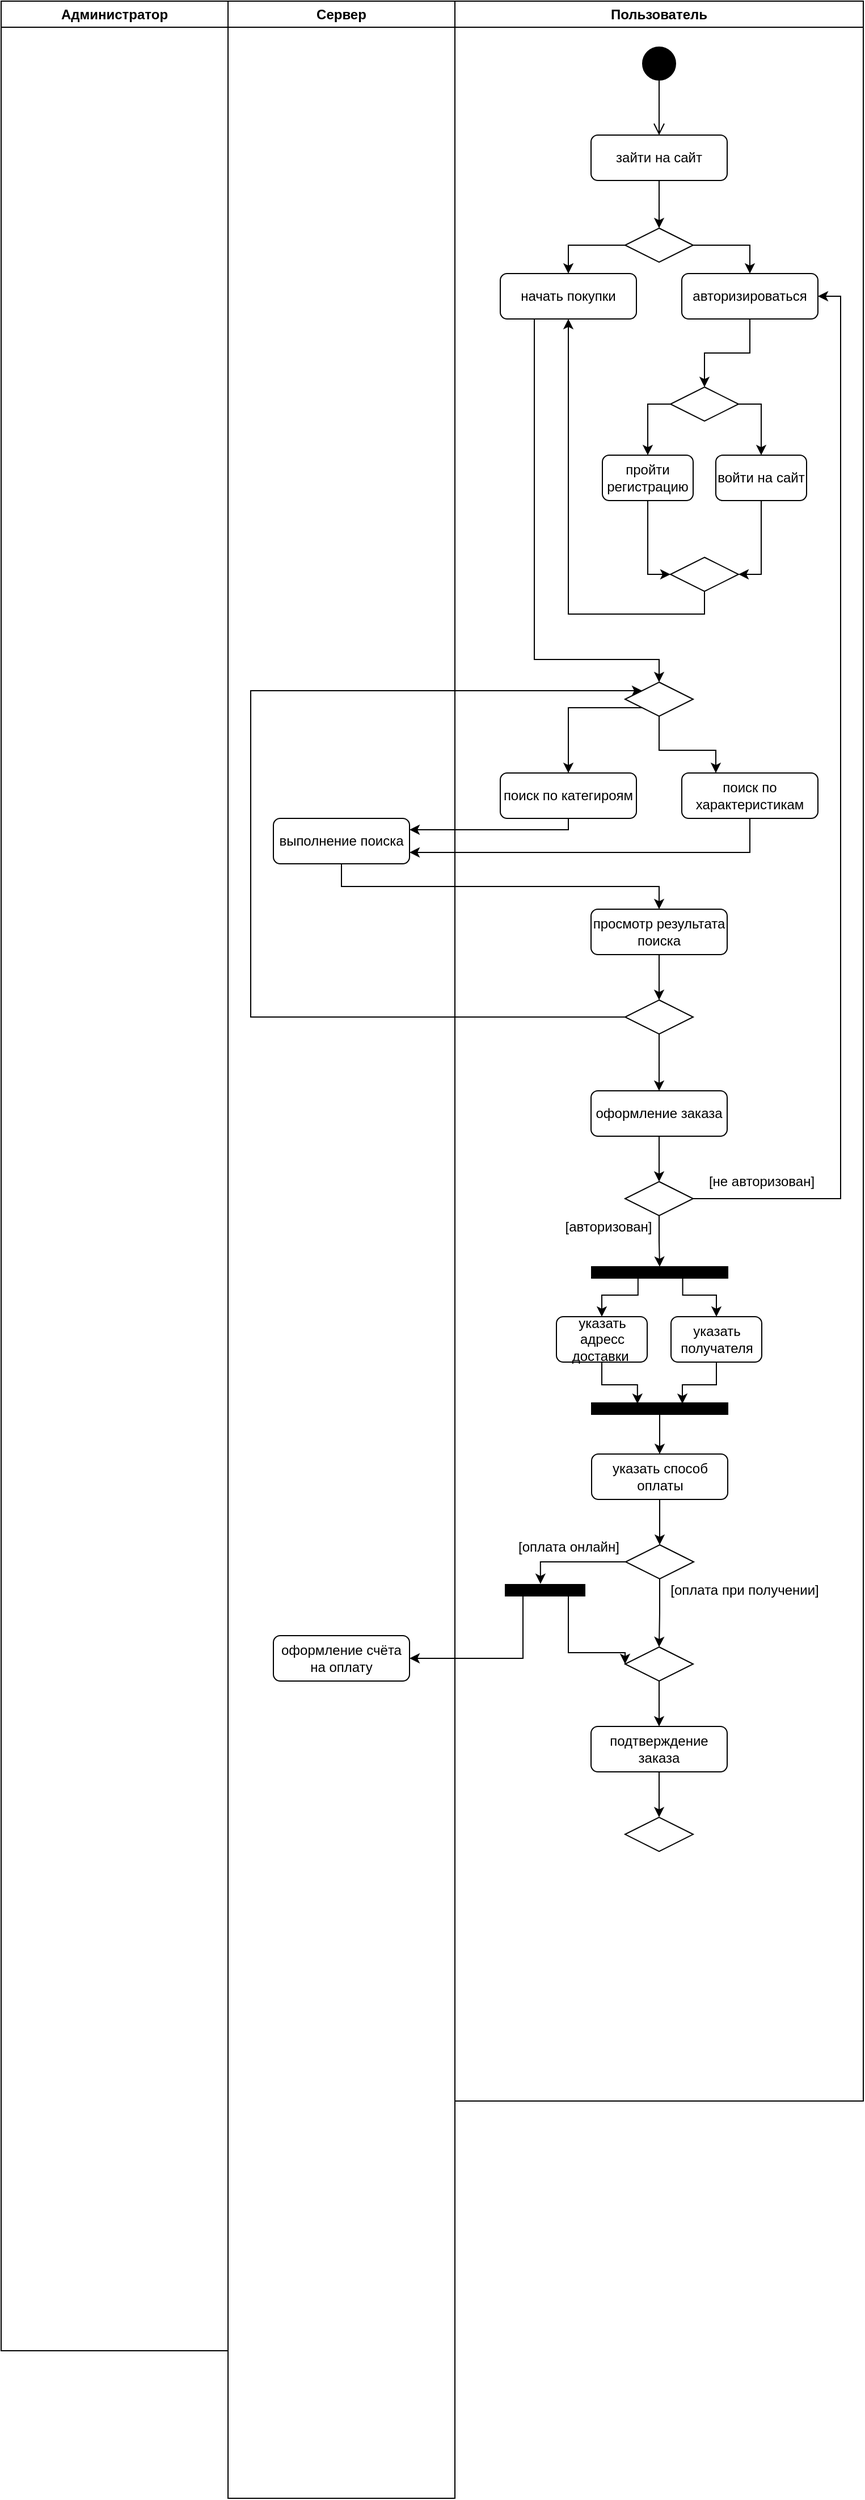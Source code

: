 <mxfile version="12.9.6" type="github">
  <diagram name="Page-1" id="e7e014a7-5840-1c2e-5031-d8a46d1fe8dd">
    <mxGraphModel dx="1708" dy="498" grid="1" gridSize="10" guides="1" tooltips="1" connect="1" arrows="1" fold="1" page="1" pageScale="1" pageWidth="1169" pageHeight="826" background="#ffffff" math="0" shadow="0">
      <root>
        <mxCell id="0" />
        <mxCell id="1" parent="0" />
        <mxCell id="2" value="Пользователь" style="swimlane;whiteSpace=wrap" parent="1" vertex="1">
          <mxGeometry x="40" y="120" width="360" height="1850" as="geometry" />
        </mxCell>
        <mxCell id="5" value="" style="ellipse;shape=startState;fillColor=#000000;strokeColor=#000000;strokeWidth=8;" parent="2" vertex="1">
          <mxGeometry x="165" y="40" width="30" height="30" as="geometry" />
        </mxCell>
        <mxCell id="6" value="" style="edgeStyle=elbowEdgeStyle;elbow=horizontal;verticalAlign=bottom;endArrow=open;endSize=8;strokeColor=#000000;endFill=1;rounded=0;exitX=0.5;exitY=1;exitDx=0;exitDy=0;entryX=0.5;entryY=0;entryDx=0;entryDy=0;" parent="2" source="5" target="7" edge="1">
          <mxGeometry x="180" y="48" as="geometry">
            <mxPoint x="195" y="118" as="targetPoint" />
          </mxGeometry>
        </mxCell>
        <mxCell id="7" value="зайти на сайт" style="rounded=1;whiteSpace=wrap;html=1;fontFamily=Helvetica;fontSize=12;fontColor=#000000;align=center;strokeColor=#000000;fillColor=#ffffff;" parent="2" vertex="1">
          <mxGeometry x="120" y="118" width="120" height="40" as="geometry" />
        </mxCell>
        <mxCell id="OqD31-0FcYBVBra8Ghr_-73" value="" style="edgeStyle=orthogonalEdgeStyle;rounded=0;orthogonalLoop=1;jettySize=auto;html=1;strokeColor=#000000;entryX=0.5;entryY=0;entryDx=0;entryDy=0;exitX=1;exitY=0.5;exitDx=0;exitDy=0;" edge="1" parent="2" source="OqD31-0FcYBVBra8Ghr_-70" target="OqD31-0FcYBVBra8Ghr_-76">
          <mxGeometry relative="1" as="geometry">
            <mxPoint x="290.0" y="215.0" as="targetPoint" />
            <Array as="points">
              <mxPoint x="260" y="215" />
            </Array>
          </mxGeometry>
        </mxCell>
        <mxCell id="OqD31-0FcYBVBra8Ghr_-75" value="" style="edgeStyle=orthogonalEdgeStyle;rounded=0;orthogonalLoop=1;jettySize=auto;html=1;strokeColor=#000000;entryX=0.5;entryY=0;entryDx=0;entryDy=0;exitX=0;exitY=0.5;exitDx=0;exitDy=0;" edge="1" parent="2" source="OqD31-0FcYBVBra8Ghr_-70" target="OqD31-0FcYBVBra8Ghr_-77">
          <mxGeometry relative="1" as="geometry">
            <mxPoint x="70" y="215.0" as="targetPoint" />
            <Array as="points">
              <mxPoint x="100" y="215" />
            </Array>
          </mxGeometry>
        </mxCell>
        <mxCell id="OqD31-0FcYBVBra8Ghr_-70" value="" style="rhombus;whiteSpace=wrap;html=1;strokeColor=#000000;strokeWidth=1;fillColor=#FFFFFF;" vertex="1" parent="2">
          <mxGeometry x="150" y="200" width="60" height="30" as="geometry" />
        </mxCell>
        <mxCell id="OqD31-0FcYBVBra8Ghr_-71" value="" style="edgeStyle=orthogonalEdgeStyle;rounded=0;orthogonalLoop=1;jettySize=auto;html=1;strokeColor=#000000;" edge="1" parent="2" source="7" target="OqD31-0FcYBVBra8Ghr_-70">
          <mxGeometry relative="1" as="geometry">
            <mxPoint x="220.0" y="278" as="sourcePoint" />
            <mxPoint x="220.0" y="320.0" as="targetPoint" />
          </mxGeometry>
        </mxCell>
        <mxCell id="OqD31-0FcYBVBra8Ghr_-79" value="" style="edgeStyle=orthogonalEdgeStyle;rounded=0;orthogonalLoop=1;jettySize=auto;html=1;strokeColor=#000000;exitX=0.5;exitY=1;exitDx=0;exitDy=0;entryX=0.5;entryY=0;entryDx=0;entryDy=0;" edge="1" parent="2" source="OqD31-0FcYBVBra8Ghr_-76" target="OqD31-0FcYBVBra8Ghr_-89">
          <mxGeometry relative="1" as="geometry" />
        </mxCell>
        <mxCell id="OqD31-0FcYBVBra8Ghr_-76" value="авторизироваться" style="rounded=1;whiteSpace=wrap;html=1;fontFamily=Helvetica;fontSize=12;fontColor=#000000;align=center;strokeColor=#000000;fillColor=#ffffff;" vertex="1" parent="2">
          <mxGeometry x="200" y="240" width="120" height="40" as="geometry" />
        </mxCell>
        <mxCell id="OqD31-0FcYBVBra8Ghr_-88" style="edgeStyle=orthogonalEdgeStyle;rounded=0;orthogonalLoop=1;jettySize=auto;html=1;exitX=0.5;exitY=1;exitDx=0;exitDy=0;entryX=0;entryY=0.5;entryDx=0;entryDy=0;strokeColor=#000000;" edge="1" parent="2" source="OqD31-0FcYBVBra8Ghr_-80" target="OqD31-0FcYBVBra8Ghr_-95">
          <mxGeometry relative="1" as="geometry">
            <mxPoint x="230.0" y="485" as="targetPoint" />
          </mxGeometry>
        </mxCell>
        <mxCell id="OqD31-0FcYBVBra8Ghr_-80" value="пройти&lt;br&gt;регистрацию" style="rounded=1;whiteSpace=wrap;html=1;fontFamily=Helvetica;fontSize=12;fontColor=#000000;align=center;strokeColor=#000000;fillColor=#ffffff;" vertex="1" parent="2">
          <mxGeometry x="130" y="400" width="80" height="40" as="geometry" />
        </mxCell>
        <mxCell id="OqD31-0FcYBVBra8Ghr_-92" style="edgeStyle=orthogonalEdgeStyle;rounded=0;orthogonalLoop=1;jettySize=auto;html=1;exitX=0.5;exitY=1;exitDx=0;exitDy=0;entryX=1;entryY=0.5;entryDx=0;entryDy=0;strokeColor=#000000;" edge="1" parent="2" source="OqD31-0FcYBVBra8Ghr_-78" target="OqD31-0FcYBVBra8Ghr_-95">
          <mxGeometry relative="1" as="geometry">
            <mxPoint x="280.28" y="485" as="targetPoint" />
          </mxGeometry>
        </mxCell>
        <mxCell id="OqD31-0FcYBVBra8Ghr_-78" value="войти на сайт" style="rounded=1;whiteSpace=wrap;html=1;fontFamily=Helvetica;fontSize=12;fontColor=#000000;align=center;strokeColor=#000000;fillColor=#ffffff;" vertex="1" parent="2">
          <mxGeometry x="230" y="400" width="80" height="40" as="geometry" />
        </mxCell>
        <mxCell id="OqD31-0FcYBVBra8Ghr_-85" value="" style="edgeStyle=orthogonalEdgeStyle;rounded=0;orthogonalLoop=1;jettySize=auto;html=1;strokeColor=#000000;entryX=0.5;entryY=1;entryDx=0;entryDy=0;exitX=0.5;exitY=1;exitDx=0;exitDy=0;" edge="1" parent="2" source="OqD31-0FcYBVBra8Ghr_-95" target="OqD31-0FcYBVBra8Ghr_-77">
          <mxGeometry relative="1" as="geometry">
            <mxPoint x="170" y="500" as="sourcePoint" />
            <mxPoint x="260.0" y="560" as="targetPoint" />
            <Array as="points">
              <mxPoint x="220" y="540" />
              <mxPoint x="100" y="540" />
            </Array>
          </mxGeometry>
        </mxCell>
        <mxCell id="OqD31-0FcYBVBra8Ghr_-77" value="начать покупки" style="rounded=1;whiteSpace=wrap;html=1;fontFamily=Helvetica;fontSize=12;fontColor=#000000;align=center;strokeColor=#000000;fillColor=#ffffff;" vertex="1" parent="2">
          <mxGeometry x="40" y="240" width="120" height="40" as="geometry" />
        </mxCell>
        <mxCell id="OqD31-0FcYBVBra8Ghr_-90" style="edgeStyle=orthogonalEdgeStyle;rounded=0;orthogonalLoop=1;jettySize=auto;html=1;exitX=1;exitY=0.5;exitDx=0;exitDy=0;entryX=0.5;entryY=0;entryDx=0;entryDy=0;strokeColor=#000000;" edge="1" parent="2" source="OqD31-0FcYBVBra8Ghr_-89" target="OqD31-0FcYBVBra8Ghr_-78">
          <mxGeometry relative="1" as="geometry" />
        </mxCell>
        <mxCell id="OqD31-0FcYBVBra8Ghr_-91" style="edgeStyle=orthogonalEdgeStyle;rounded=0;orthogonalLoop=1;jettySize=auto;html=1;exitX=0;exitY=0.5;exitDx=0;exitDy=0;entryX=0.5;entryY=0;entryDx=0;entryDy=0;strokeColor=#000000;" edge="1" parent="2" source="OqD31-0FcYBVBra8Ghr_-89" target="OqD31-0FcYBVBra8Ghr_-80">
          <mxGeometry relative="1" as="geometry">
            <Array as="points">
              <mxPoint x="170" y="355" />
            </Array>
          </mxGeometry>
        </mxCell>
        <mxCell id="OqD31-0FcYBVBra8Ghr_-89" value="" style="rhombus;whiteSpace=wrap;html=1;strokeColor=#000000;strokeWidth=1;fillColor=#FFFFFF;" vertex="1" parent="2">
          <mxGeometry x="190" y="340" width="60" height="30" as="geometry" />
        </mxCell>
        <mxCell id="OqD31-0FcYBVBra8Ghr_-98" style="edgeStyle=orthogonalEdgeStyle;rounded=0;orthogonalLoop=1;jettySize=auto;html=1;exitX=0.5;exitY=1;exitDx=0;exitDy=0;entryX=0.25;entryY=0;entryDx=0;entryDy=0;strokeColor=#000000;" edge="1" parent="2" source="OqD31-0FcYBVBra8Ghr_-94" target="OqD31-0FcYBVBra8Ghr_-97">
          <mxGeometry relative="1" as="geometry">
            <Array as="points">
              <mxPoint x="180" y="660" />
              <mxPoint x="230" y="660" />
            </Array>
          </mxGeometry>
        </mxCell>
        <mxCell id="OqD31-0FcYBVBra8Ghr_-99" style="edgeStyle=orthogonalEdgeStyle;rounded=0;orthogonalLoop=1;jettySize=auto;html=1;exitX=0;exitY=1;exitDx=0;exitDy=0;entryX=0.5;entryY=0;entryDx=0;entryDy=0;strokeColor=#000000;" edge="1" parent="2" source="OqD31-0FcYBVBra8Ghr_-94" target="OqD31-0FcYBVBra8Ghr_-96">
          <mxGeometry relative="1" as="geometry">
            <Array as="points">
              <mxPoint x="100" y="623" />
            </Array>
          </mxGeometry>
        </mxCell>
        <mxCell id="OqD31-0FcYBVBra8Ghr_-94" value="" style="rhombus;whiteSpace=wrap;html=1;strokeColor=#000000;strokeWidth=1;fillColor=#FFFFFF;" vertex="1" parent="2">
          <mxGeometry x="150" y="600" width="60" height="30" as="geometry" />
        </mxCell>
        <mxCell id="OqD31-0FcYBVBra8Ghr_-95" value="" style="rhombus;whiteSpace=wrap;html=1;strokeColor=#000000;strokeWidth=1;fillColor=#FFFFFF;" vertex="1" parent="2">
          <mxGeometry x="190" y="490" width="60" height="30" as="geometry" />
        </mxCell>
        <mxCell id="OqD31-0FcYBVBra8Ghr_-96" value="поиск по категироям" style="rounded=1;whiteSpace=wrap;html=1;fontFamily=Helvetica;fontSize=12;fontColor=#000000;align=center;strokeColor=#000000;fillColor=#ffffff;" vertex="1" parent="2">
          <mxGeometry x="40" y="680" width="120" height="40" as="geometry" />
        </mxCell>
        <mxCell id="OqD31-0FcYBVBra8Ghr_-97" value="поиск по&lt;br&gt;характеристикам" style="rounded=1;whiteSpace=wrap;html=1;fontFamily=Helvetica;fontSize=12;fontColor=#000000;align=center;strokeColor=#000000;fillColor=#ffffff;" vertex="1" parent="2">
          <mxGeometry x="200" y="680" width="120" height="40" as="geometry" />
        </mxCell>
        <mxCell id="OqD31-0FcYBVBra8Ghr_-93" style="edgeStyle=orthogonalEdgeStyle;rounded=0;orthogonalLoop=1;jettySize=auto;html=1;exitX=0.25;exitY=1;exitDx=0;exitDy=0;strokeColor=#000000;entryX=0.5;entryY=0;entryDx=0;entryDy=0;" edge="1" parent="2" source="OqD31-0FcYBVBra8Ghr_-77" target="OqD31-0FcYBVBra8Ghr_-94">
          <mxGeometry relative="1" as="geometry">
            <mxPoint x="70" y="560" as="targetPoint" />
            <Array as="points">
              <mxPoint x="70" y="580" />
              <mxPoint x="180" y="580" />
            </Array>
          </mxGeometry>
        </mxCell>
        <mxCell id="OqD31-0FcYBVBra8Ghr_-119" value="" style="edgeStyle=orthogonalEdgeStyle;rounded=0;orthogonalLoop=1;jettySize=auto;html=1;strokeColor=#000000;entryX=0.5;entryY=0;entryDx=0;entryDy=0;" edge="1" parent="2" source="OqD31-0FcYBVBra8Ghr_-117" target="OqD31-0FcYBVBra8Ghr_-120">
          <mxGeometry relative="1" as="geometry">
            <mxPoint x="180" y="880" as="targetPoint" />
          </mxGeometry>
        </mxCell>
        <mxCell id="OqD31-0FcYBVBra8Ghr_-117" value="просмотр результата поиска" style="rounded=1;whiteSpace=wrap;html=1;fontFamily=Helvetica;fontSize=12;fontColor=#000000;align=center;strokeColor=#000000;fillColor=#ffffff;" vertex="1" parent="2">
          <mxGeometry x="120" y="800" width="120" height="40" as="geometry" />
        </mxCell>
        <mxCell id="OqD31-0FcYBVBra8Ghr_-127" style="edgeStyle=orthogonalEdgeStyle;rounded=0;orthogonalLoop=1;jettySize=auto;html=1;exitX=0;exitY=0.5;exitDx=0;exitDy=0;entryX=0;entryY=0;entryDx=0;entryDy=0;strokeColor=#000000;" edge="1" parent="2" source="OqD31-0FcYBVBra8Ghr_-120" target="OqD31-0FcYBVBra8Ghr_-94">
          <mxGeometry relative="1" as="geometry">
            <Array as="points">
              <mxPoint x="-180" y="895" />
              <mxPoint x="-180" y="608" />
            </Array>
          </mxGeometry>
        </mxCell>
        <mxCell id="OqD31-0FcYBVBra8Ghr_-120" value="" style="rhombus;whiteSpace=wrap;html=1;strokeColor=#000000;strokeWidth=1;fillColor=#FFFFFF;" vertex="1" parent="2">
          <mxGeometry x="150" y="880" width="60" height="30" as="geometry" />
        </mxCell>
        <mxCell id="OqD31-0FcYBVBra8Ghr_-129" value="" style="edgeStyle=orthogonalEdgeStyle;rounded=0;orthogonalLoop=1;jettySize=auto;html=1;strokeColor=#000000;exitX=0.5;exitY=1;exitDx=0;exitDy=0;" edge="1" parent="2" source="OqD31-0FcYBVBra8Ghr_-146" target="OqD31-0FcYBVBra8Ghr_-130">
          <mxGeometry relative="1" as="geometry">
            <mxPoint x="180.5" y="1080" as="sourcePoint" />
            <mxPoint x="180" y="1020" as="targetPoint" />
            <Array as="points" />
          </mxGeometry>
        </mxCell>
        <mxCell id="OqD31-0FcYBVBra8Ghr_-145" style="edgeStyle=orthogonalEdgeStyle;rounded=0;orthogonalLoop=1;jettySize=auto;html=1;exitX=0.5;exitY=1;exitDx=0;exitDy=0;entryX=0.5;entryY=0;entryDx=0;entryDy=0;strokeColor=#000000;" edge="1" parent="2" source="OqD31-0FcYBVBra8Ghr_-125" target="OqD31-0FcYBVBra8Ghr_-146">
          <mxGeometry relative="1" as="geometry">
            <mxPoint x="180.5" y="1040" as="targetPoint" />
          </mxGeometry>
        </mxCell>
        <mxCell id="OqD31-0FcYBVBra8Ghr_-125" value="оформление заказа" style="rounded=1;whiteSpace=wrap;html=1;fontFamily=Helvetica;fontSize=12;fontColor=#000000;align=center;strokeColor=#000000;fillColor=#ffffff;" vertex="1" parent="2">
          <mxGeometry x="120" y="960" width="120" height="40" as="geometry" />
        </mxCell>
        <mxCell id="OqD31-0FcYBVBra8Ghr_-126" value="" style="edgeStyle=orthogonalEdgeStyle;rounded=0;orthogonalLoop=1;jettySize=auto;html=1;strokeColor=#000000;" edge="1" parent="2" source="OqD31-0FcYBVBra8Ghr_-120" target="OqD31-0FcYBVBra8Ghr_-125">
          <mxGeometry relative="1" as="geometry">
            <mxPoint x="220" y="1030" as="sourcePoint" />
            <mxPoint x="220" y="1110" as="targetPoint" />
          </mxGeometry>
        </mxCell>
        <mxCell id="OqD31-0FcYBVBra8Ghr_-130" value="" style="html=1;points=[];perimeter=orthogonalPerimeter;strokeColor=#000000;strokeWidth=1;fillColor=#000000;rotation=90;" vertex="1" parent="2">
          <mxGeometry x="175.5" y="1060" width="10" height="120" as="geometry" />
        </mxCell>
        <mxCell id="OqD31-0FcYBVBra8Ghr_-140" style="edgeStyle=orthogonalEdgeStyle;rounded=0;orthogonalLoop=1;jettySize=auto;html=1;strokeColor=#000000;entryX=0.5;entryY=0;entryDx=0;entryDy=0;" edge="1" parent="2" source="OqD31-0FcYBVBra8Ghr_-136" target="OqD31-0FcYBVBra8Ghr_-131">
          <mxGeometry relative="1" as="geometry" />
        </mxCell>
        <mxCell id="OqD31-0FcYBVBra8Ghr_-131" value="указать способ оплаты" style="rounded=1;whiteSpace=wrap;html=1;fontFamily=Helvetica;fontSize=12;fontColor=#000000;align=center;strokeColor=#000000;fillColor=#ffffff;" vertex="1" parent="2">
          <mxGeometry x="120.5" y="1280" width="120" height="40" as="geometry" />
        </mxCell>
        <mxCell id="OqD31-0FcYBVBra8Ghr_-137" style="edgeStyle=orthogonalEdgeStyle;rounded=0;orthogonalLoop=1;jettySize=auto;html=1;exitX=0.5;exitY=1;exitDx=0;exitDy=0;entryX=0.08;entryY=0.663;entryDx=0;entryDy=0;entryPerimeter=0;strokeColor=#000000;" edge="1" parent="2" source="OqD31-0FcYBVBra8Ghr_-132" target="OqD31-0FcYBVBra8Ghr_-136">
          <mxGeometry relative="1" as="geometry" />
        </mxCell>
        <mxCell id="OqD31-0FcYBVBra8Ghr_-132" value="указать адресс доставки&amp;nbsp;" style="rounded=1;whiteSpace=wrap;html=1;fontFamily=Helvetica;fontSize=12;fontColor=#000000;align=center;strokeColor=#000000;fillColor=#ffffff;" vertex="1" parent="2">
          <mxGeometry x="89.5" y="1159" width="80" height="40" as="geometry" />
        </mxCell>
        <mxCell id="OqD31-0FcYBVBra8Ghr_-138" style="edgeStyle=orthogonalEdgeStyle;rounded=0;orthogonalLoop=1;jettySize=auto;html=1;exitX=0.5;exitY=1;exitDx=0;exitDy=0;strokeColor=#000000;entryX=0.08;entryY=0.333;entryDx=0;entryDy=0;entryPerimeter=0;" edge="1" parent="2" source="OqD31-0FcYBVBra8Ghr_-133" target="OqD31-0FcYBVBra8Ghr_-136">
          <mxGeometry relative="1" as="geometry">
            <mxPoint x="200.5" y="1230" as="targetPoint" />
          </mxGeometry>
        </mxCell>
        <mxCell id="OqD31-0FcYBVBra8Ghr_-133" value="указать получателя" style="rounded=1;whiteSpace=wrap;html=1;fontFamily=Helvetica;fontSize=12;fontColor=#000000;align=center;strokeColor=#000000;fillColor=#ffffff;" vertex="1" parent="2">
          <mxGeometry x="190.5" y="1159" width="80" height="40" as="geometry" />
        </mxCell>
        <mxCell id="OqD31-0FcYBVBra8Ghr_-134" style="edgeStyle=orthogonalEdgeStyle;rounded=0;orthogonalLoop=1;jettySize=auto;html=1;exitX=0.838;exitY=0.659;exitDx=0;exitDy=0;strokeColor=#000000;entryX=0.5;entryY=0;entryDx=0;entryDy=0;exitPerimeter=0;" edge="1" parent="2" source="OqD31-0FcYBVBra8Ghr_-130" target="OqD31-0FcYBVBra8Ghr_-132">
          <mxGeometry relative="1" as="geometry">
            <mxPoint x="160.5" y="1135" as="sourcePoint" />
            <Array as="points">
              <mxPoint x="161.5" y="1140" />
              <mxPoint x="129.5" y="1140" />
            </Array>
          </mxGeometry>
        </mxCell>
        <mxCell id="OqD31-0FcYBVBra8Ghr_-135" style="edgeStyle=orthogonalEdgeStyle;rounded=0;orthogonalLoop=1;jettySize=auto;html=1;exitX=0.941;exitY=0.331;exitDx=0;exitDy=0;strokeColor=#000000;entryX=0.5;entryY=0;entryDx=0;entryDy=0;exitPerimeter=0;" edge="1" parent="2" source="OqD31-0FcYBVBra8Ghr_-130" target="OqD31-0FcYBVBra8Ghr_-133">
          <mxGeometry relative="1" as="geometry">
            <mxPoint x="200.5" y="1140" as="sourcePoint" />
            <Array as="points">
              <mxPoint x="200.5" y="1140" />
              <mxPoint x="230.5" y="1140" />
            </Array>
          </mxGeometry>
        </mxCell>
        <mxCell id="OqD31-0FcYBVBra8Ghr_-136" value="" style="html=1;points=[];perimeter=orthogonalPerimeter;strokeColor=#000000;strokeWidth=1;fillColor=#000000;rotation=90;" vertex="1" parent="2">
          <mxGeometry x="175.5" y="1180" width="10" height="120" as="geometry" />
        </mxCell>
        <mxCell id="OqD31-0FcYBVBra8Ghr_-146" value="" style="rhombus;whiteSpace=wrap;html=1;strokeColor=#000000;strokeWidth=1;fillColor=#FFFFFF;" vertex="1" parent="2">
          <mxGeometry x="150" y="1040" width="60" height="30" as="geometry" />
        </mxCell>
        <mxCell id="OqD31-0FcYBVBra8Ghr_-147" style="edgeStyle=orthogonalEdgeStyle;rounded=0;orthogonalLoop=1;jettySize=auto;html=1;exitX=1;exitY=0.5;exitDx=0;exitDy=0;strokeColor=#000000;entryX=1;entryY=0.5;entryDx=0;entryDy=0;" edge="1" parent="2" source="OqD31-0FcYBVBra8Ghr_-146" target="OqD31-0FcYBVBra8Ghr_-76">
          <mxGeometry relative="1" as="geometry">
            <mxPoint x="340" y="258.286" as="targetPoint" />
          </mxGeometry>
        </mxCell>
        <mxCell id="OqD31-0FcYBVBra8Ghr_-148" value="[не авторизован]" style="text;html=1;align=center;verticalAlign=middle;resizable=0;points=[];autosize=1;" vertex="1" parent="2">
          <mxGeometry x="215" y="1030" width="110" height="20" as="geometry" />
        </mxCell>
        <mxCell id="OqD31-0FcYBVBra8Ghr_-149" value="[авторизован]" style="text;html=1;align=center;verticalAlign=middle;resizable=0;points=[];autosize=1;" vertex="1" parent="2">
          <mxGeometry x="89.5" y="1070" width="90" height="20" as="geometry" />
        </mxCell>
        <mxCell id="OqD31-0FcYBVBra8Ghr_-156" value="[оплата онлайн]" style="text;html=1;align=center;verticalAlign=middle;resizable=0;points=[];autosize=1;" vertex="1" parent="2">
          <mxGeometry x="50" y="1352" width="100" height="20" as="geometry" />
        </mxCell>
        <mxCell id="OqD31-0FcYBVBra8Ghr_-157" value="[оплата при получении]" style="text;html=1;align=center;verticalAlign=middle;resizable=0;points=[];autosize=1;" vertex="1" parent="2">
          <mxGeometry x="179.5" y="1390" width="150" height="20" as="geometry" />
        </mxCell>
        <mxCell id="OqD31-0FcYBVBra8Ghr_-167" value="" style="edgeStyle=orthogonalEdgeStyle;rounded=0;orthogonalLoop=1;jettySize=auto;html=1;strokeColor=#000000;entryX=0;entryY=0.5;entryDx=0;entryDy=0;" edge="1" parent="2" source="OqD31-0FcYBVBra8Ghr_-158" target="OqD31-0FcYBVBra8Ghr_-168">
          <mxGeometry relative="1" as="geometry">
            <mxPoint x="79.5" y="1545" as="targetPoint" />
            <Array as="points">
              <mxPoint x="100" y="1400" />
              <mxPoint x="100" y="1455" />
            </Array>
          </mxGeometry>
        </mxCell>
        <mxCell id="OqD31-0FcYBVBra8Ghr_-158" value="" style="html=1;points=[];perimeter=orthogonalPerimeter;strokeColor=#000000;strokeWidth=1;fillColor=#000000;rotation=90;" vertex="1" parent="2">
          <mxGeometry x="74.5" y="1365" width="10" height="70" as="geometry" />
        </mxCell>
        <mxCell id="OqD31-0FcYBVBra8Ghr_-165" value="подтверждение заказа" style="rounded=1;whiteSpace=wrap;html=1;fontFamily=Helvetica;fontSize=12;fontColor=#000000;align=center;strokeColor=#000000;fillColor=#ffffff;" vertex="1" parent="2">
          <mxGeometry x="120" y="1520" width="120" height="40" as="geometry" />
        </mxCell>
        <mxCell id="OqD31-0FcYBVBra8Ghr_-169" style="edgeStyle=orthogonalEdgeStyle;rounded=0;orthogonalLoop=1;jettySize=auto;html=1;exitX=0.5;exitY=1;exitDx=0;exitDy=0;entryX=0.5;entryY=0;entryDx=0;entryDy=0;strokeColor=#000000;" edge="1" parent="2" source="OqD31-0FcYBVBra8Ghr_-168" target="OqD31-0FcYBVBra8Ghr_-165">
          <mxGeometry relative="1" as="geometry" />
        </mxCell>
        <mxCell id="OqD31-0FcYBVBra8Ghr_-168" value="" style="rhombus;whiteSpace=wrap;html=1;strokeColor=#000000;strokeWidth=1;fillColor=#FFFFFF;" vertex="1" parent="2">
          <mxGeometry x="150" y="1450" width="60" height="30" as="geometry" />
        </mxCell>
        <mxCell id="OqD31-0FcYBVBra8Ghr_-170" value="" style="rhombus;whiteSpace=wrap;html=1;strokeColor=#000000;strokeWidth=1;fillColor=#FFFFFF;" vertex="1" parent="2">
          <mxGeometry x="150" y="1600.01" width="60" height="30" as="geometry" />
        </mxCell>
        <mxCell id="OqD31-0FcYBVBra8Ghr_-171" value="" style="edgeStyle=orthogonalEdgeStyle;rounded=0;orthogonalLoop=1;jettySize=auto;html=1;strokeColor=#000000;entryX=0.5;entryY=0;entryDx=0;entryDy=0;exitX=0.5;exitY=1;exitDx=0;exitDy=0;" edge="1" parent="2" target="OqD31-0FcYBVBra8Ghr_-170" source="OqD31-0FcYBVBra8Ghr_-165">
          <mxGeometry relative="1" as="geometry">
            <mxPoint x="180.983" y="1550.001" as="sourcePoint" />
            <mxPoint x="181" y="1630.01" as="targetPoint" />
          </mxGeometry>
        </mxCell>
        <mxCell id="3" value="Сервер" style="swimlane;whiteSpace=wrap" parent="1" vertex="1">
          <mxGeometry x="-160" y="120" width="200" height="2200" as="geometry" />
        </mxCell>
        <mxCell id="OqD31-0FcYBVBra8Ghr_-113" value="выполнение поиска" style="rounded=1;whiteSpace=wrap;html=1;fontFamily=Helvetica;fontSize=12;fontColor=#000000;align=center;strokeColor=#000000;fillColor=#ffffff;" vertex="1" parent="3">
          <mxGeometry x="40" y="720" width="120" height="40" as="geometry" />
        </mxCell>
        <mxCell id="OqD31-0FcYBVBra8Ghr_-163" value="оформление счёта на оплату" style="rounded=1;whiteSpace=wrap;html=1;fontFamily=Helvetica;fontSize=12;fontColor=#000000;align=center;strokeColor=#000000;fillColor=#ffffff;" vertex="1" parent="3">
          <mxGeometry x="40" y="1440" width="120" height="40" as="geometry" />
        </mxCell>
        <mxCell id="4" value="Администратор" style="swimlane;whiteSpace=wrap" parent="1" vertex="1">
          <mxGeometry x="-360" y="120" width="200" height="2070" as="geometry" />
        </mxCell>
        <mxCell id="OqD31-0FcYBVBra8Ghr_-114" style="edgeStyle=orthogonalEdgeStyle;rounded=0;orthogonalLoop=1;jettySize=auto;html=1;exitX=0.5;exitY=1;exitDx=0;exitDy=0;strokeColor=#000000;entryX=1;entryY=0.25;entryDx=0;entryDy=0;" edge="1" parent="1" source="OqD31-0FcYBVBra8Ghr_-96" target="OqD31-0FcYBVBra8Ghr_-113">
          <mxGeometry relative="1" as="geometry">
            <mxPoint x="70" y="870" as="targetPoint" />
            <Array as="points">
              <mxPoint x="140" y="850" />
            </Array>
          </mxGeometry>
        </mxCell>
        <mxCell id="OqD31-0FcYBVBra8Ghr_-115" style="edgeStyle=orthogonalEdgeStyle;rounded=0;orthogonalLoop=1;jettySize=auto;html=1;exitX=0.5;exitY=1;exitDx=0;exitDy=0;strokeColor=#000000;entryX=1;entryY=0.75;entryDx=0;entryDy=0;" edge="1" parent="1" source="OqD31-0FcYBVBra8Ghr_-97" target="OqD31-0FcYBVBra8Ghr_-113">
          <mxGeometry relative="1" as="geometry">
            <mxPoint x="70" y="870" as="targetPoint" />
          </mxGeometry>
        </mxCell>
        <mxCell id="OqD31-0FcYBVBra8Ghr_-116" style="edgeStyle=orthogonalEdgeStyle;rounded=0;orthogonalLoop=1;jettySize=auto;html=1;exitX=0.5;exitY=1;exitDx=0;exitDy=0;strokeColor=#000000;entryX=0.5;entryY=0;entryDx=0;entryDy=0;" edge="1" parent="1" source="OqD31-0FcYBVBra8Ghr_-113" target="OqD31-0FcYBVBra8Ghr_-117">
          <mxGeometry relative="1" as="geometry">
            <mxPoint x="220" y="920" as="targetPoint" />
          </mxGeometry>
        </mxCell>
        <mxCell id="OqD31-0FcYBVBra8Ghr_-153" value="" style="edgeStyle=orthogonalEdgeStyle;rounded=0;orthogonalLoop=1;jettySize=auto;html=1;strokeColor=#000000;entryX=0.5;entryY=0;entryDx=0;entryDy=0;" edge="1" parent="1" source="OqD31-0FcYBVBra8Ghr_-143" target="OqD31-0FcYBVBra8Ghr_-168">
          <mxGeometry relative="1" as="geometry">
            <mxPoint x="220.5" y="1590" as="targetPoint" />
          </mxGeometry>
        </mxCell>
        <mxCell id="OqD31-0FcYBVBra8Ghr_-155" value="" style="edgeStyle=orthogonalEdgeStyle;rounded=0;orthogonalLoop=1;jettySize=auto;html=1;strokeColor=#000000;entryX=-0.059;entryY=0.558;entryDx=0;entryDy=0;entryPerimeter=0;" edge="1" parent="1" source="OqD31-0FcYBVBra8Ghr_-143" target="OqD31-0FcYBVBra8Ghr_-158">
          <mxGeometry relative="1" as="geometry">
            <mxPoint x="120" y="1495" as="targetPoint" />
          </mxGeometry>
        </mxCell>
        <mxCell id="OqD31-0FcYBVBra8Ghr_-143" value="" style="rhombus;whiteSpace=wrap;html=1;strokeColor=#000000;strokeWidth=1;fillColor=#FFFFFF;" vertex="1" parent="1">
          <mxGeometry x="190.5" y="1480" width="60" height="30" as="geometry" />
        </mxCell>
        <mxCell id="OqD31-0FcYBVBra8Ghr_-142" value="" style="edgeStyle=orthogonalEdgeStyle;rounded=0;orthogonalLoop=1;jettySize=auto;html=1;strokeColor=#000000;entryX=0.5;entryY=0;entryDx=0;entryDy=0;" edge="1" parent="1" source="OqD31-0FcYBVBra8Ghr_-131" target="OqD31-0FcYBVBra8Ghr_-143">
          <mxGeometry relative="1" as="geometry">
            <mxPoint x="220.5" y="1520" as="targetPoint" />
          </mxGeometry>
        </mxCell>
        <mxCell id="OqD31-0FcYBVBra8Ghr_-162" value="" style="edgeStyle=orthogonalEdgeStyle;rounded=0;orthogonalLoop=1;jettySize=auto;html=1;strokeColor=#000000;entryX=1;entryY=0.5;entryDx=0;entryDy=0;" edge="1" parent="1" source="OqD31-0FcYBVBra8Ghr_-158" target="OqD31-0FcYBVBra8Ghr_-163">
          <mxGeometry relative="1" as="geometry">
            <mxPoint x="124.5" y="1675" as="targetPoint" />
            <Array as="points">
              <mxPoint x="100" y="1520" />
              <mxPoint x="100" y="1580" />
            </Array>
          </mxGeometry>
        </mxCell>
      </root>
    </mxGraphModel>
  </diagram>
</mxfile>
